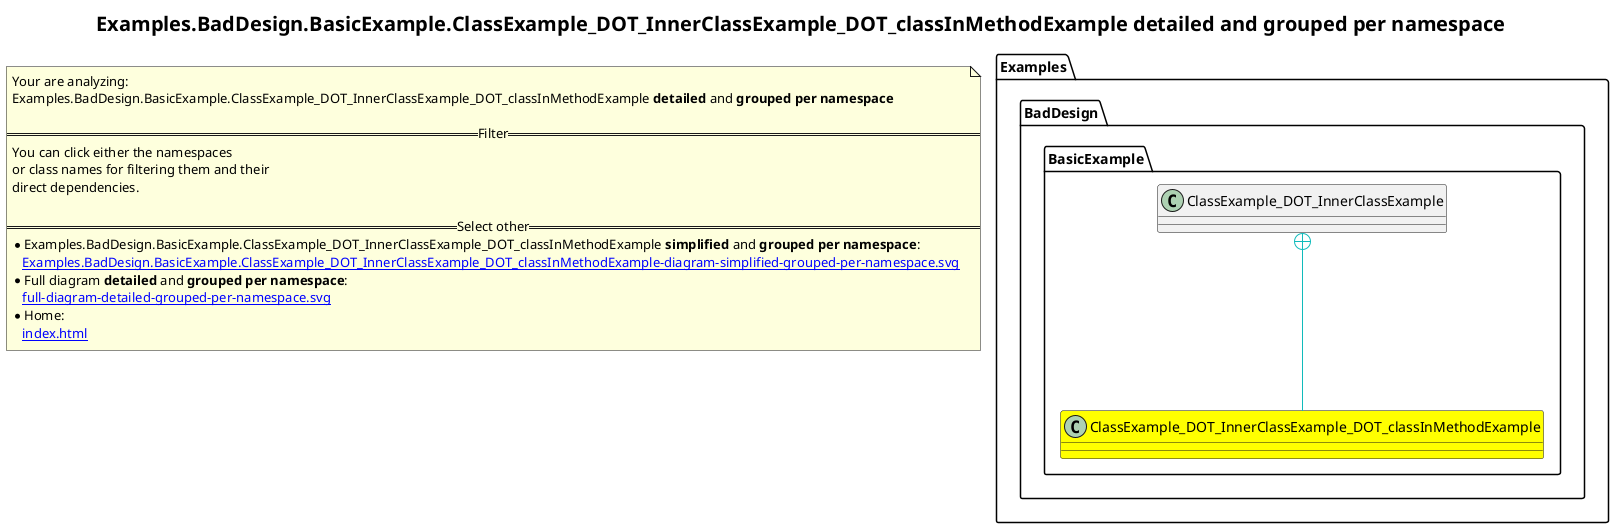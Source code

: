 @startuml
skinparam linetype ortho
title <size:20>Examples.BadDesign.BasicExample.ClassExample_DOT_InnerClassExample_DOT_classInMethodExample **detailed** and **grouped per namespace**</size>
note "Your are analyzing:\nExamples.BadDesign.BasicExample.ClassExample_DOT_InnerClassExample_DOT_classInMethodExample **detailed** and **grouped per namespace**\n\n==Filter==\nYou can click either the namespaces \nor class names for filtering them and their\ndirect dependencies.\n\n==Select other==\n* Examples.BadDesign.BasicExample.ClassExample_DOT_InnerClassExample_DOT_classInMethodExample **simplified** and **grouped per namespace**:\n   [[Examples.BadDesign.BasicExample.ClassExample_DOT_InnerClassExample_DOT_classInMethodExample-diagram-simplified-grouped-per-namespace.svg]]\n* Full diagram **detailed** and **grouped per namespace**:\n   [[full-diagram-detailed-grouped-per-namespace.svg]]\n* Home:\n   [[index.html]]" as FloatingNote
namespace Examples [[Examples-diagram-detailed-grouped-per-namespace.svg]] {
namespace Examples.BadDesign [[Examples.BadDesign-diagram-detailed-grouped-per-namespace.svg]] {
namespace Examples.BadDesign.BasicExample [[Examples.BadDesign.BasicExample-diagram-detailed-grouped-per-namespace.svg]] {
    class Examples.BadDesign.BasicExample.ClassExample_DOT_InnerClassExample_DOT_classInMethodExample [[Examples.BadDesign.BasicExample.ClassExample_DOT_InnerClassExample_DOT_classInMethodExample-diagram-detailed-grouped-per-namespace.svg]] #yellow {
    }
    class Examples.BadDesign.BasicExample.ClassExample_DOT_InnerClassExample [[Examples.BadDesign.BasicExample.ClassExample_DOT_InnerClassExample-diagram-detailed-grouped-per-namespace.svg]]  {
    }
'Compared namespace Examples.BadDesign.BasicExample [[Examples.BadDesign.BasicExample-diagram-detailed-grouped-per-namespace.svg]] { with last element of     }
' Closing all previous_sub_namespace_list namespace None because file analysis is finished.
' Closing namespace BasicExample
}
' Closing namespace BadDesign
}
' Closing namespace Examples
}
 ' *************************************** 
 ' *************************************** 
 ' *************************************** 
' Class relations extracted from namespace:
' Examples.BadDesign.BasicExample
Examples.BadDesign.BasicExample.ClassExample_DOT_InnerClassExample +-[#10BBBB]- Examples.BadDesign.BasicExample.ClassExample_DOT_InnerClassExample_DOT_classInMethodExample 
@enduml